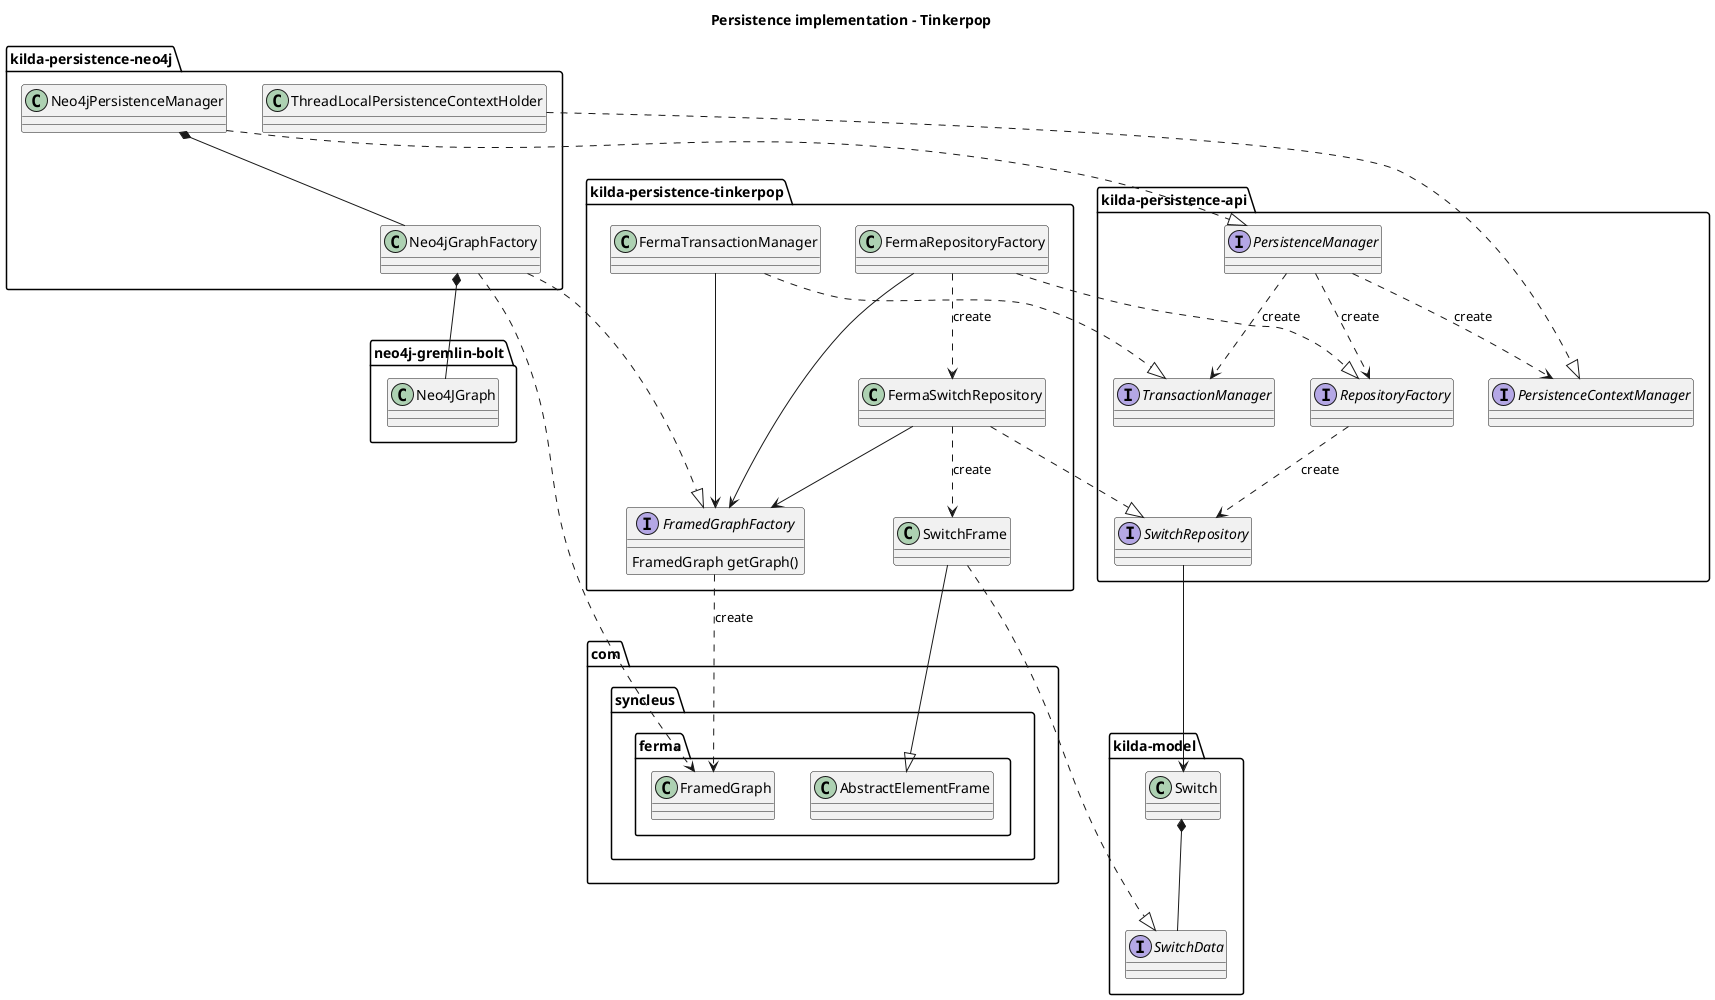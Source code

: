 @startuml

title Persistence implementation - Tinkerpop

package "kilda-model" {
    class Switch
    interface SwitchData

    Switch *-- SwitchData
}

package "kilda-persistence-api" {
    interface PersistenceManager
    interface PersistenceContextManager
    interface TransactionManager
    interface RepositoryFactory
    interface SwitchRepository

    PersistenceManager ..> PersistenceContextManager : create
    PersistenceManager ..> TransactionManager : create
    PersistenceManager ..> RepositoryFactory : create

    RepositoryFactory ..> SwitchRepository : create

    SwitchRepository --> Switch
}

package "com.syncleus.ferma" {
    class AbstractElementFrame
    class FramedGraph
}

package "kilda-persistence-tinkerpop" {
    class SwitchFrame

    SwitchFrame ..|> SwitchData
    SwitchFrame --|> AbstractElementFrame

    together {
        class FermaTransactionManager
        class FermaRepositoryFactory
    }
    interface FramedGraphFactory {
        FramedGraph getGraph()
    }
    class FermaSwitchRepository

    FermaTransactionManager ..|> TransactionManager
    FermaTransactionManager --> FramedGraphFactory
    FermaRepositoryFactory ..|> RepositoryFactory
    FermaRepositoryFactory --> FramedGraphFactory
    FermaSwitchRepository ..|> SwitchRepository
    FermaSwitchRepository --> FramedGraphFactory
    FramedGraphFactory ..> FramedGraph : create

    FermaRepositoryFactory ..> FermaSwitchRepository : create

    FermaSwitchRepository ..> SwitchFrame : create
}

package "neo4j-gremlin-bolt" {
    class Neo4JGraph
}

package "kilda-persistence-neo4j" {
    class Neo4jPersistenceManager
    class ThreadLocalPersistenceContextHolder
    class Neo4jGraphFactory

    ThreadLocalPersistenceContextHolder ..|> PersistenceContextManager
    Neo4jPersistenceManager *-- Neo4jGraphFactory
    Neo4jPersistenceManager ..|> PersistenceManager
    Neo4jGraphFactory ..|> FramedGraphFactory
    Neo4jGraphFactory ..> FramedGraph
    Neo4jGraphFactory *-- Neo4JGraph
}

@enduml
